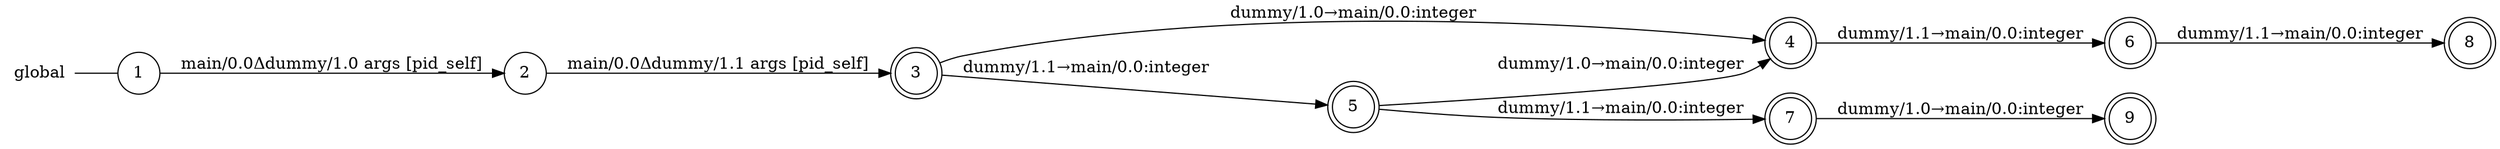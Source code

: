 digraph global {
	rankdir="LR";
	n_0 [label="global", shape="plaintext"];
	n_1 [id="9", shape=doublecircle, label="9"];
	n_2 [id="8", shape=doublecircle, label="8"];
	n_3 [id="1", shape=circle, label="1"];
	n_0 -> n_3 [arrowhead=none];
	n_4 [id="7", shape=doublecircle, label="7"];
	n_5 [id="4", shape=doublecircle, label="4"];
	n_6 [id="6", shape=doublecircle, label="6"];
	n_7 [id="3", shape=doublecircle, label="3"];
	n_8 [id="2", shape=circle, label="2"];
	n_9 [id="5", shape=doublecircle, label="5"];

	n_6 -> n_2 [id="[$e|7]", label="dummy/1.1→main/0.0:integer"];
	n_4 -> n_1 [id="[$e|8]", label="dummy/1.0→main/0.0:integer"];
	n_9 -> n_5 [id="[$e|5]", label="dummy/1.0→main/0.0:integer"];
	n_9 -> n_4 [id="[$e|6]", label="dummy/1.1→main/0.0:integer"];
	n_3 -> n_8 [id="[$e|0]", label="main/0.0Δdummy/1.0 args [pid_self]"];
	n_7 -> n_9 [id="[$e|3]", label="dummy/1.1→main/0.0:integer"];
	n_7 -> n_5 [id="[$e|2]", label="dummy/1.0→main/0.0:integer"];
	n_8 -> n_7 [id="[$e|1]", label="main/0.0Δdummy/1.1 args [pid_self]"];
	n_5 -> n_6 [id="[$e|4]", label="dummy/1.1→main/0.0:integer"];
}
